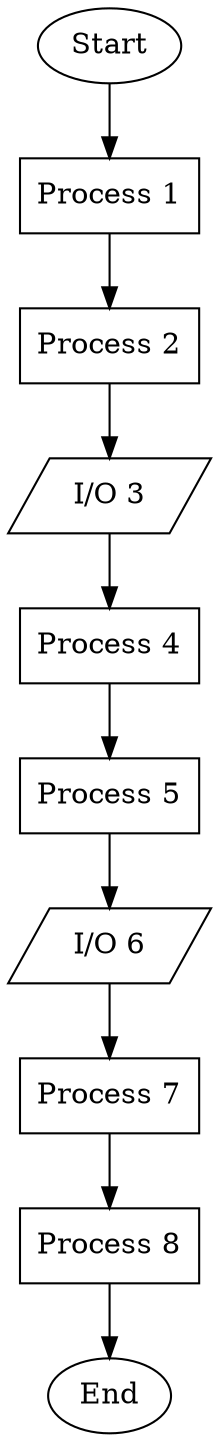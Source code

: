 // Linear Flowchart 2
digraph {
	rankdir=TB
	1 [label=Start shape=oval]
	2 [label="Process 1" shape=box]
	1 -> 2
	3 [label="Process 2" shape=box]
	2 -> 3
	4 [label="I/O 3" shape=parallelogram]
	3 -> 4
	5 [label="Process 4" shape=box]
	4 -> 5
	6 [label="Process 5" shape=box]
	5 -> 6
	7 [label="I/O 6" shape=parallelogram]
	6 -> 7
	8 [label="Process 7" shape=box]
	7 -> 8
	9 [label="Process 8" shape=box]
	8 -> 9
	10 [label=End shape=oval]
	9 -> 10
}
